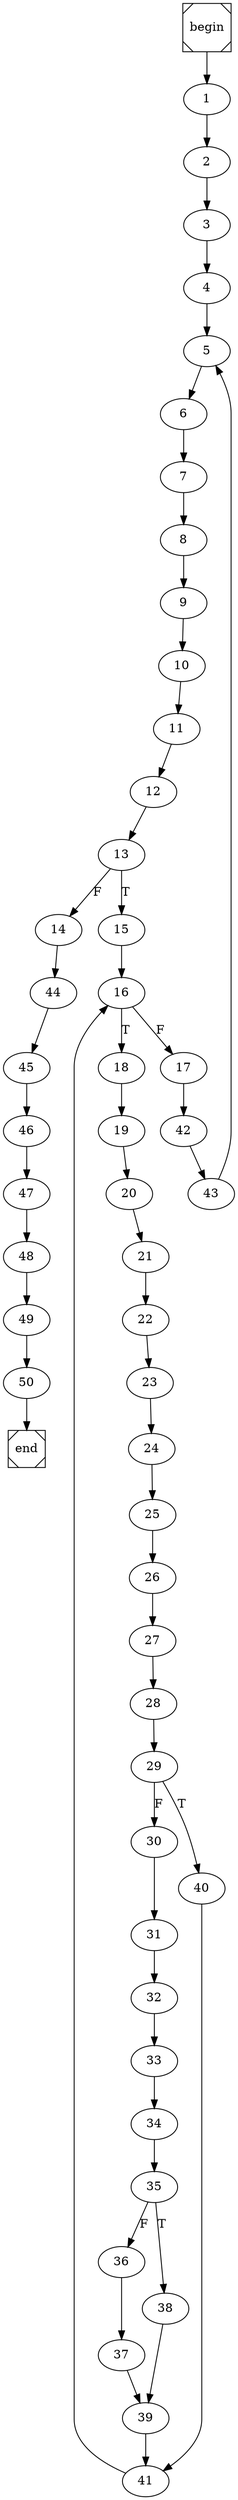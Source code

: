 digraph cfg {
	begin [shape=Msquare];
	end [shape=Msquare];
	begin -> 1;	1 -> 2;	2 -> 3;	3 -> 4;	4 -> 5;	5 -> 6;	6 -> 7;	7 -> 8;	8 -> 9;	9 -> 10;	10 -> 11;	11 -> 12;	12 -> 13;	13 -> 15[label=T];	13 -> 14[label=F];	14 -> 44;	15 -> 16;	16 -> 18[label=T];	16 -> 17[label=F];	17 -> 42;	18 -> 19;	19 -> 20;	20 -> 21;	21 -> 22;	22 -> 23;	23 -> 24;	24 -> 25;	25 -> 26;	26 -> 27;	27 -> 28;	28 -> 29;	29 -> 40[label=T];	29 -> 30[label=F];	30 -> 31;	31 -> 32;	32 -> 33;	33 -> 34;	34 -> 35;	35 -> 38[label=T];	35 -> 36[label=F];	36 -> 37;	37 -> 39;	38 -> 39;	39 -> 41;	40 -> 41;	41 -> 16;	42 -> 43;	43 -> 5;	44 -> 45;	45 -> 46;	46 -> 47;	47 -> 48;	48 -> 49;	49 -> 50;	50 -> end;}
